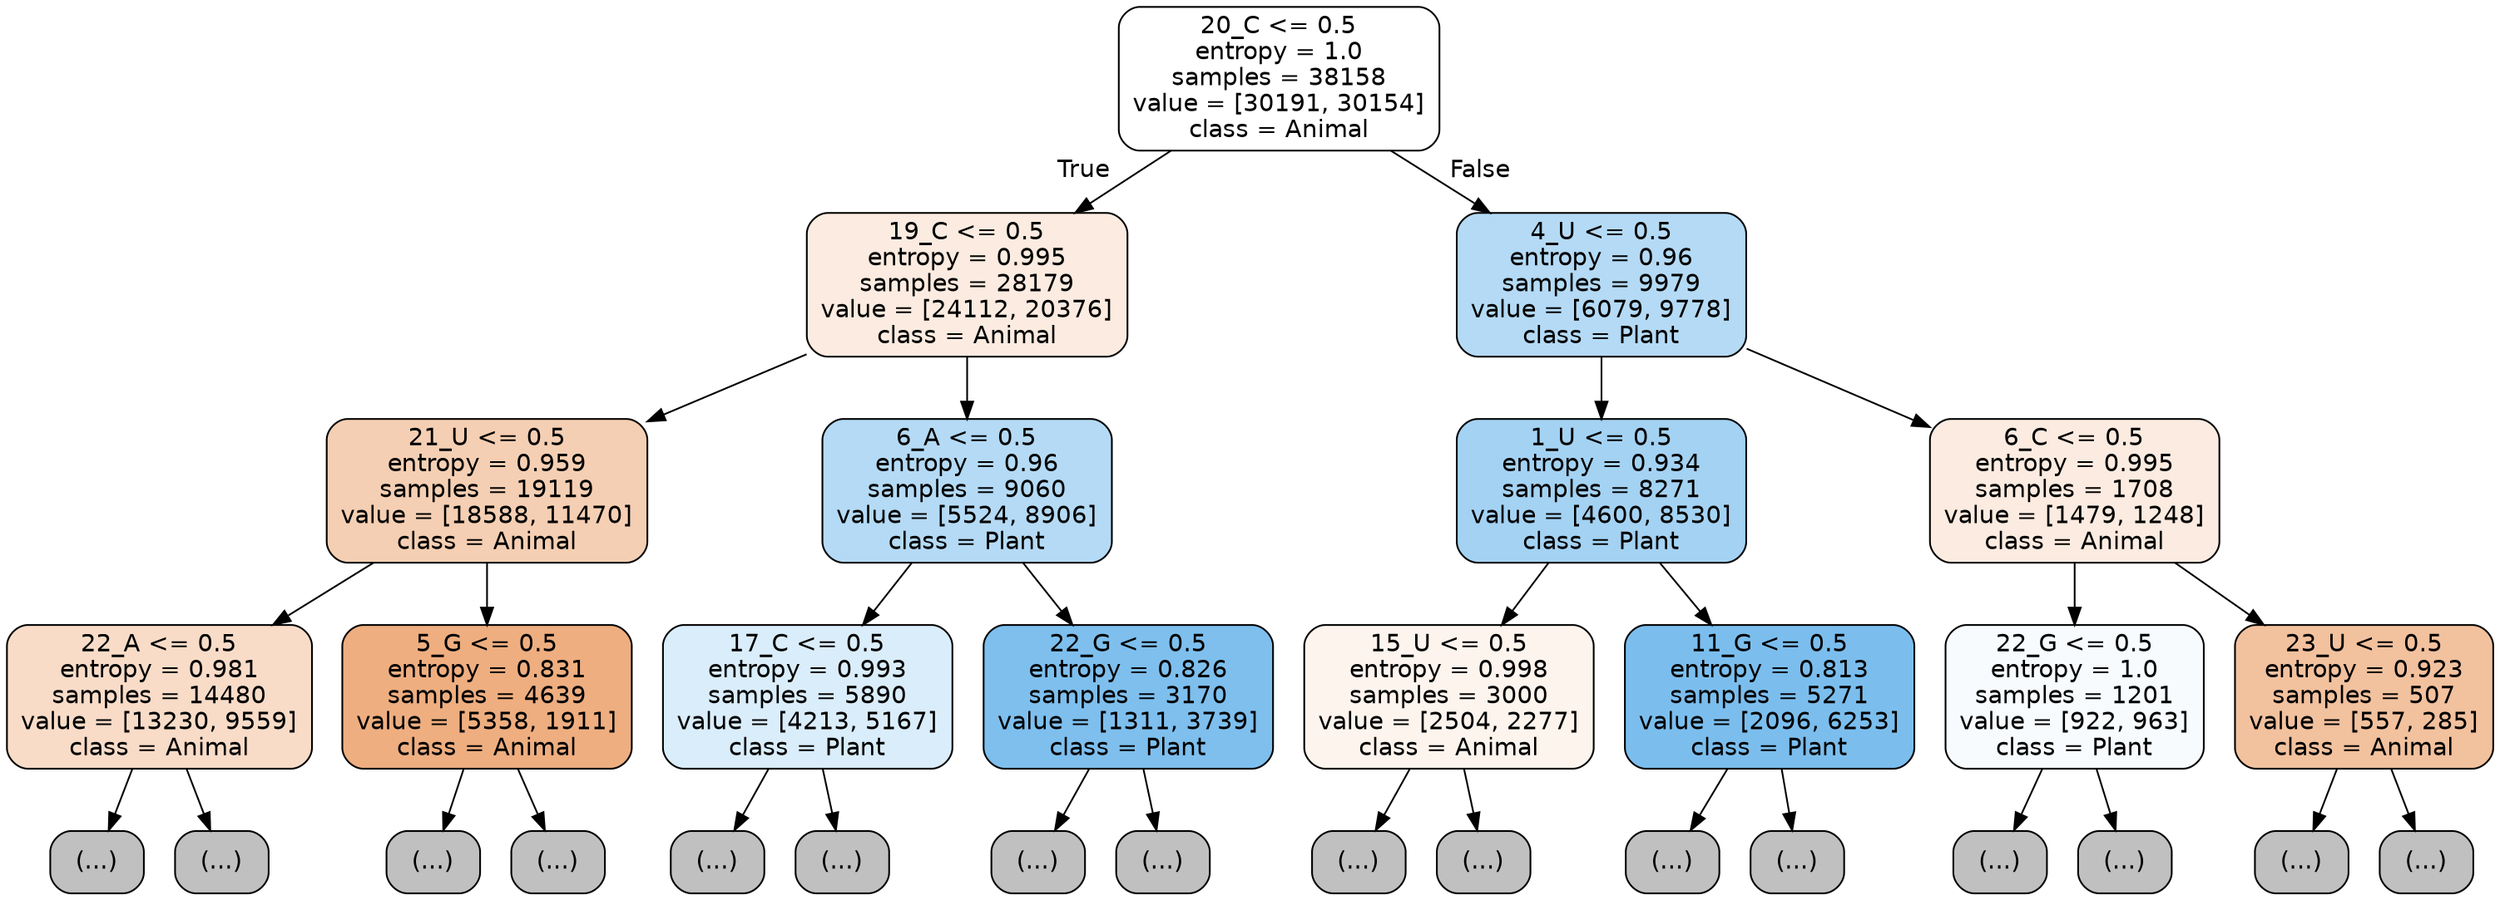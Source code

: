 digraph Tree {
node [shape=box, style="filled, rounded", color="black", fontname="helvetica"] ;
edge [fontname="helvetica"] ;
0 [label="20_C <= 0.5\nentropy = 1.0\nsamples = 38158\nvalue = [30191, 30154]\nclass = Animal", fillcolor="#ffffff"] ;
1 [label="19_C <= 0.5\nentropy = 0.995\nsamples = 28179\nvalue = [24112, 20376]\nclass = Animal", fillcolor="#fbebe0"] ;
0 -> 1 [labeldistance=2.5, labelangle=45, headlabel="True"] ;
2 [label="21_U <= 0.5\nentropy = 0.959\nsamples = 19119\nvalue = [18588, 11470]\nclass = Animal", fillcolor="#f5cfb3"] ;
1 -> 2 ;
3 [label="22_A <= 0.5\nentropy = 0.981\nsamples = 14480\nvalue = [13230, 9559]\nclass = Animal", fillcolor="#f8dcc8"] ;
2 -> 3 ;
4 [label="(...)", fillcolor="#C0C0C0"] ;
3 -> 4 ;
6751 [label="(...)", fillcolor="#C0C0C0"] ;
3 -> 6751 ;
7718 [label="5_G <= 0.5\nentropy = 0.831\nsamples = 4639\nvalue = [5358, 1911]\nclass = Animal", fillcolor="#eeae80"] ;
2 -> 7718 ;
7719 [label="(...)", fillcolor="#C0C0C0"] ;
7718 -> 7719 ;
9118 [label="(...)", fillcolor="#C0C0C0"] ;
7718 -> 9118 ;
9735 [label="6_A <= 0.5\nentropy = 0.96\nsamples = 9060\nvalue = [5524, 8906]\nclass = Plant", fillcolor="#b4daf5"] ;
1 -> 9735 ;
9736 [label="17_C <= 0.5\nentropy = 0.993\nsamples = 5890\nvalue = [4213, 5167]\nclass = Plant", fillcolor="#daedfa"] ;
9735 -> 9736 ;
9737 [label="(...)", fillcolor="#C0C0C0"] ;
9736 -> 9737 ;
11586 [label="(...)", fillcolor="#C0C0C0"] ;
9736 -> 11586 ;
12117 [label="22_G <= 0.5\nentropy = 0.826\nsamples = 3170\nvalue = [1311, 3739]\nclass = Plant", fillcolor="#7ebfee"] ;
9735 -> 12117 ;
12118 [label="(...)", fillcolor="#C0C0C0"] ;
12117 -> 12118 ;
12829 [label="(...)", fillcolor="#C0C0C0"] ;
12117 -> 12829 ;
12914 [label="4_U <= 0.5\nentropy = 0.96\nsamples = 9979\nvalue = [6079, 9778]\nclass = Plant", fillcolor="#b4daf5"] ;
0 -> 12914 [labeldistance=2.5, labelangle=-45, headlabel="False"] ;
12915 [label="1_U <= 0.5\nentropy = 0.934\nsamples = 8271\nvalue = [4600, 8530]\nclass = Plant", fillcolor="#a4d2f3"] ;
12914 -> 12915 ;
12916 [label="15_U <= 0.5\nentropy = 0.998\nsamples = 3000\nvalue = [2504, 2277]\nclass = Animal", fillcolor="#fdf4ed"] ;
12915 -> 12916 ;
12917 [label="(...)", fillcolor="#C0C0C0"] ;
12916 -> 12917 ;
14124 [label="(...)", fillcolor="#C0C0C0"] ;
12916 -> 14124 ;
14599 [label="11_G <= 0.5\nentropy = 0.813\nsamples = 5271\nvalue = [2096, 6253]\nclass = Plant", fillcolor="#7bbeee"] ;
12915 -> 14599 ;
14600 [label="(...)", fillcolor="#C0C0C0"] ;
14599 -> 14600 ;
15579 [label="(...)", fillcolor="#C0C0C0"] ;
14599 -> 15579 ;
15910 [label="6_C <= 0.5\nentropy = 0.995\nsamples = 1708\nvalue = [1479, 1248]\nclass = Animal", fillcolor="#fbebe0"] ;
12914 -> 15910 ;
15911 [label="22_G <= 0.5\nentropy = 1.0\nsamples = 1201\nvalue = [922, 963]\nclass = Plant", fillcolor="#f7fbfe"] ;
15910 -> 15911 ;
15912 [label="(...)", fillcolor="#C0C0C0"] ;
15911 -> 15912 ;
16553 [label="(...)", fillcolor="#C0C0C0"] ;
15911 -> 16553 ;
16650 [label="23_U <= 0.5\nentropy = 0.923\nsamples = 507\nvalue = [557, 285]\nclass = Animal", fillcolor="#f2c19e"] ;
15910 -> 16650 ;
16651 [label="(...)", fillcolor="#C0C0C0"] ;
16650 -> 16651 ;
16870 [label="(...)", fillcolor="#C0C0C0"] ;
16650 -> 16870 ;
}